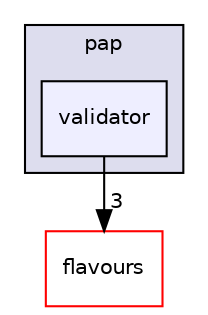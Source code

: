 digraph "policy/pap/validator" {
  compound=true
  node [ fontsize="10", fontname="Helvetica"];
  edge [ labelfontsize="10", labelfontname="Helvetica"];
  subgraph clusterdir_7dd55868d3a32549fc22ba06774a2c51 {
    graph [ bgcolor="#ddddee", pencolor="black", label="pap" fontname="Helvetica", fontsize="10", URL="dir_7dd55868d3a32549fc22ba06774a2c51.html"]
  dir_e023d8fcba2ca3d2ee1459ef1f372736 [shape=box, label="validator", style="filled", fillcolor="#eeeeff", pencolor="black", URL="dir_e023d8fcba2ca3d2ee1459ef1f372736.html"];
  }
  dir_00f9acfe637aef9d827230e0105c5364 [shape=box label="flavours" fillcolor="white" style="filled" color="red" URL="dir_00f9acfe637aef9d827230e0105c5364.html"];
  dir_e023d8fcba2ca3d2ee1459ef1f372736->dir_00f9acfe637aef9d827230e0105c5364 [headlabel="3", labeldistance=1.5 headhref="dir_000017_000007.html"];
}
